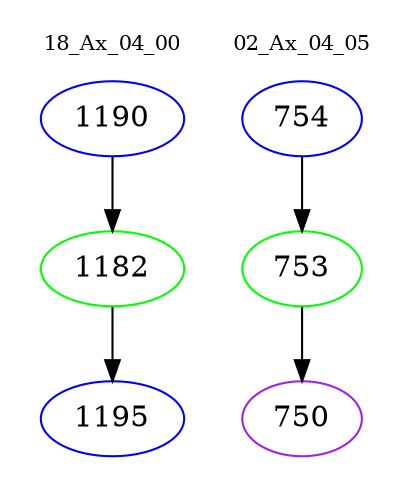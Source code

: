 digraph{
subgraph cluster_0 {
color = white
label = "18_Ax_04_00";
fontsize=10;
T0_1190 [label="1190", color="blue"]
T0_1190 -> T0_1182 [color="black"]
T0_1182 [label="1182", color="green"]
T0_1182 -> T0_1195 [color="black"]
T0_1195 [label="1195", color="blue"]
}
subgraph cluster_1 {
color = white
label = "02_Ax_04_05";
fontsize=10;
T1_754 [label="754", color="blue"]
T1_754 -> T1_753 [color="black"]
T1_753 [label="753", color="green"]
T1_753 -> T1_750 [color="black"]
T1_750 [label="750", color="purple"]
}
}
